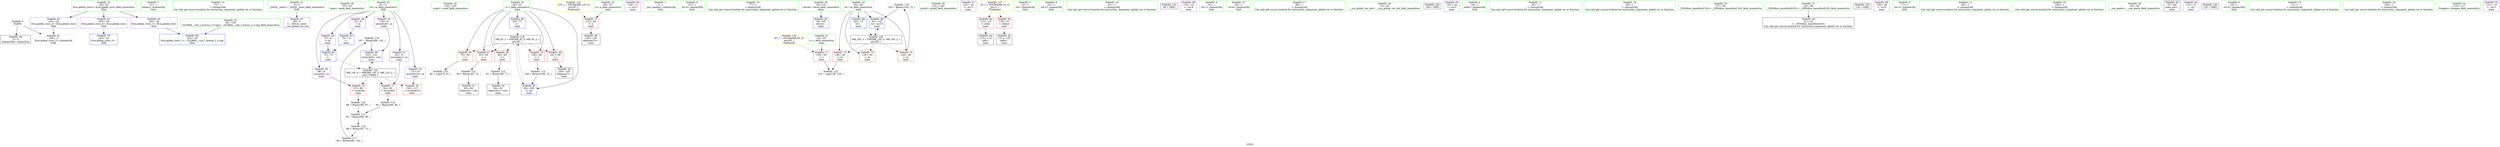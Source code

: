 digraph "SVFG" {
	label="SVFG";

	Node0x555a018bba20 [shape=record,color=grey,label="{NodeID: 0\nNullPtr}"];
	Node0x555a018bba20 -> Node0x555a018ceaf0[style=solid];
	Node0x555a018bba20 -> Node0x555a018d1f50[style=solid];
	Node0x555a018cc850 [shape=record,color=green,label="{NodeID: 7\n21\<--1\nstdout\<--dummyObj\nGlob }"];
	Node0x555a018cd470 [shape=record,color=green,label="{NodeID: 14\n75\<--1\n\<--dummyObj\nCan only get source location for instruction, argument, global var or function.}"];
	Node0x555a018cdae0 [shape=record,color=green,label="{NodeID: 21\n4\<--6\n_ZStL8__ioinit\<--_ZStL8__ioinit_field_insensitive\nGlob }"];
	Node0x555a018cdae0 -> Node0x555a018cf2a0[style=solid];
	Node0x555a018ce1e0 [shape=record,color=green,label="{NodeID: 28\n55\<--56\nmain\<--main_field_insensitive\n}"];
	Node0x555a018d48a0 [shape=record,color=grey,label="{NodeID: 118\n101 = Binary(99, 102, )\n}"];
	Node0x555a018d48a0 -> Node0x555a018d2390[style=solid];
	Node0x555a018ce7f0 [shape=record,color=green,label="{NodeID: 35\n124\<--125\nscanf\<--scanf_field_insensitive\n}"];
	Node0x555a018d8980 [shape=record,color=black,label="{NodeID: 125\nMR_6V_3 = PHI(MR_6V_4, MR_6V_2, )\npts\{61 \}\n}"];
	Node0x555a018d8980 -> Node0x555a018d12c0[style=dashed];
	Node0x555a018d8980 -> Node0x555a018d1390[style=dashed];
	Node0x555a018d8980 -> Node0x555a018d1460[style=dashed];
	Node0x555a018d8980 -> Node0x555a018d1530[style=dashed];
	Node0x555a018d8980 -> Node0x555a018d1600[style=dashed];
	Node0x555a018d8980 -> Node0x555a018d2460[style=dashed];
	Node0x555a018cee90 [shape=record,color=black,label="{NodeID: 42\n92\<--91\nidxprom2\<--sub1\nmain\n}"];
	Node0x555a018da250 [shape=record,color=yellow,style=double,label="{NodeID: 132\n12V_1 = ENCHI(MR_12V_0)\npts\{67 \}\nFun[main]}"];
	Node0x555a018da250 -> Node0x555a018d1a10[style=dashed];
	Node0x555a018d0460 [shape=record,color=purple,label="{NodeID: 49\n73\<--8\n\<--m\nmain\n}"];
	Node0x555a018d0460 -> Node0x555a018d21f0[style=solid];
	Node0x555a018d0a10 [shape=record,color=purple,label="{NodeID: 56\n119\<--17\n\<--.str.2\nmain\n}"];
	Node0x555a018d1020 [shape=record,color=purple,label="{NodeID: 63\n165\<--28\nllvm.global_ctors_2\<--llvm.global_ctors\nGlob }"];
	Node0x555a018d1020 -> Node0x555a018d1f50[style=solid];
	Node0x555a018d1600 [shape=record,color=red,label="{NodeID: 70\n108\<--60\n\<--i\nmain\n}"];
	Node0x555a018d1600 -> Node0x555a018d4420[style=solid];
	Node0x555a018d1bb0 [shape=record,color=red,label="{NodeID: 77\n94\<--93\n\<--arrayidx3\nmain\n}"];
	Node0x555a018d1bb0 -> Node0x555a018d42a0[style=solid];
	Node0x555a018d21f0 [shape=record,color=blue,label="{NodeID: 84\n73\<--75\n\<--\nmain\n}"];
	Node0x555a018d21f0 -> Node0x555a018d8e80[style=dashed];
	Node0x555a018bbc70 [shape=record,color=green,label="{NodeID: 1\n7\<--1\n__dso_handle\<--dummyObj\nGlob }"];
	Node0x555a018cd090 [shape=record,color=green,label="{NodeID: 8\n22\<--1\n.str.4\<--dummyObj\nGlob }"];
	Node0x555a018cd540 [shape=record,color=green,label="{NodeID: 15\n77\<--1\n\<--dummyObj\nCan only get source location for instruction, argument, global var or function.}"];
	Node0x555a018cdbe0 [shape=record,color=green,label="{NodeID: 22\n8\<--11\nm\<--m_field_insensitive\nGlob }"];
	Node0x555a018cdbe0 -> Node0x555a018d0390[style=solid];
	Node0x555a018cdbe0 -> Node0x555a018d0460[style=solid];
	Node0x555a018cdbe0 -> Node0x555a018d0530[style=solid];
	Node0x555a018cdbe0 -> Node0x555a018d0600[style=solid];
	Node0x555a018cdbe0 -> Node0x555a018d06d0[style=solid];
	Node0x555a018cdbe0 -> Node0x555a018d07a0[style=solid];
	Node0x555a018d3fa0 [shape=record,color=grey,label="{NodeID: 112\n91 = Binary(90, 77, )\n}"];
	Node0x555a018d3fa0 -> Node0x555a018cee90[style=solid];
	Node0x555a018ce2e0 [shape=record,color=green,label="{NodeID: 29\n58\<--59\nretval\<--retval_field_insensitive\nmain\n}"];
	Node0x555a018ce2e0 -> Node0x555a018d2050[style=solid];
	Node0x555a018d4a20 [shape=record,color=grey,label="{NodeID: 119\n145 = Binary(144, 72, )\n}"];
	Node0x555a018d4a20 -> Node0x555a018d2600[style=solid];
	Node0x555a018ce8f0 [shape=record,color=green,label="{NodeID: 36\n141\<--142\nprintf\<--printf_field_insensitive\n}"];
	Node0x555a018d8e80 [shape=record,color=black,label="{NodeID: 126\nMR_14V_4 = PHI(MR_14V_5, MR_14V_3, )\npts\{110000 \}\n}"];
	Node0x555a018d8e80 -> Node0x555a018d1ae0[style=dashed];
	Node0x555a018d8e80 -> Node0x555a018d1bb0[style=dashed];
	Node0x555a018d8e80 -> Node0x555a018d1c80[style=dashed];
	Node0x555a018d8e80 -> Node0x555a018d2390[style=dashed];
	Node0x555a018cef60 [shape=record,color=black,label="{NodeID: 43\n104\<--103\nidxprom7\<--\nmain\n}"];
	Node0x555a018d0530 [shape=record,color=purple,label="{NodeID: 50\n86\<--8\narrayidx\<--m\nmain\n}"];
	Node0x555a018d0530 -> Node0x555a018d1ae0[style=solid];
	Node0x555a018d0ae0 [shape=record,color=purple,label="{NodeID: 57\n120\<--19\n\<--.str.3\nmain\n}"];
	Node0x555a018d1120 [shape=record,color=red,label="{NodeID: 64\n112\<--16\n\<--stdin\nmain\n}"];
	Node0x555a018d1120 -> Node0x555a018cf030[style=solid];
	Node0x555a018d16d0 [shape=record,color=red,label="{NodeID: 71\n129\<--62\n\<--t\nmain\n}"];
	Node0x555a018d16d0 -> Node0x555a018d4ea0[style=solid];
	Node0x555a018d1c80 [shape=record,color=red,label="{NodeID: 78\n138\<--137\n\<--arrayidx16\nmain\n}"];
	Node0x555a018d22c0 [shape=record,color=blue,label="{NodeID: 85\n60\<--77\ni\<--\nmain\n}"];
	Node0x555a018d22c0 -> Node0x555a018d8980[style=dashed];
	Node0x555a018bbab0 [shape=record,color=green,label="{NodeID: 2\n12\<--1\n.str\<--dummyObj\nGlob }"];
	Node0x555a018cd120 [shape=record,color=green,label="{NodeID: 9\n24\<--1\n.str.5\<--dummyObj\nGlob }"];
	Node0x555a018cd610 [shape=record,color=green,label="{NodeID: 16\n81\<--1\n\<--dummyObj\nCan only get source location for instruction, argument, global var or function.}"];
	Node0x555a018cdce0 [shape=record,color=green,label="{NodeID: 23\n28\<--32\nllvm.global_ctors\<--llvm.global_ctors_field_insensitive\nGlob }"];
	Node0x555a018cdce0 -> Node0x555a018d0e20[style=solid];
	Node0x555a018cdce0 -> Node0x555a018d0f20[style=solid];
	Node0x555a018cdce0 -> Node0x555a018d1020[style=solid];
	Node0x555a018d4120 [shape=record,color=grey,label="{NodeID: 113\n97 = Binary(88, 95, )\n}"];
	Node0x555a018d4120 -> Node0x555a018d45a0[style=solid];
	Node0x555a018ce3b0 [shape=record,color=green,label="{NodeID: 30\n60\<--61\ni\<--i_field_insensitive\nmain\n}"];
	Node0x555a018ce3b0 -> Node0x555a018d12c0[style=solid];
	Node0x555a018ce3b0 -> Node0x555a018d1390[style=solid];
	Node0x555a018ce3b0 -> Node0x555a018d1460[style=solid];
	Node0x555a018ce3b0 -> Node0x555a018d1530[style=solid];
	Node0x555a018ce3b0 -> Node0x555a018d1600[style=solid];
	Node0x555a018ce3b0 -> Node0x555a018d22c0[style=solid];
	Node0x555a018ce3b0 -> Node0x555a018d2460[style=solid];
	Node0x555a018d4ba0 [shape=record,color=grey,label="{NodeID: 120\n88 = Binary(89, 87, )\n}"];
	Node0x555a018d4ba0 -> Node0x555a018d4120[style=solid];
	Node0x555a018ce9f0 [shape=record,color=green,label="{NodeID: 37\n30\<--159\n_GLOBAL__sub_I_averza_2_0.cpp\<--_GLOBAL__sub_I_averza_2_0.cpp_field_insensitive\n}"];
	Node0x555a018ce9f0 -> Node0x555a018d1e50[style=solid];
	Node0x555a018d9380 [shape=record,color=yellow,style=double,label="{NodeID: 127\n2V_1 = ENCHI(MR_2V_0)\npts\{1 \}\nFun[main]}"];
	Node0x555a018d9380 -> Node0x555a018d1120[style=dashed];
	Node0x555a018d9380 -> Node0x555a018d11f0[style=dashed];
	Node0x555a018cf030 [shape=record,color=black,label="{NodeID: 44\n115\<--112\ncall\<--\nmain\n}"];
	Node0x555a018d0600 [shape=record,color=purple,label="{NodeID: 51\n93\<--8\narrayidx3\<--m\nmain\n}"];
	Node0x555a018d0600 -> Node0x555a018d1bb0[style=solid];
	Node0x555a01735480 [shape=record,color=black,label="{NodeID: 141\n40 = PHI()\n}"];
	Node0x555a018d0bb0 [shape=record,color=purple,label="{NodeID: 58\n122\<--22\n\<--.str.4\nmain\n}"];
	Node0x555a018d11f0 [shape=record,color=red,label="{NodeID: 65\n118\<--21\n\<--stdout\nmain\n}"];
	Node0x555a018d11f0 -> Node0x555a018cf100[style=solid];
	Node0x555a018d17a0 [shape=record,color=red,label="{NodeID: 72\n128\<--64\n\<--te\nmain\n}"];
	Node0x555a018d17a0 -> Node0x555a018d4ea0[style=solid];
	Node0x555a018d1d50 [shape=record,color=blue,label="{NodeID: 79\n163\<--29\nllvm.global_ctors_0\<--\nGlob }"];
	Node0x555a018d2390 [shape=record,color=blue,label="{NodeID: 86\n105\<--101\narrayidx8\<--rem\nmain\n}"];
	Node0x555a018d2390 -> Node0x555a018d8e80[style=dashed];
	Node0x555a018bbb40 [shape=record,color=green,label="{NodeID: 3\n14\<--1\n.str.1\<--dummyObj\nGlob }"];
	Node0x555a018cd1b0 [shape=record,color=green,label="{NodeID: 10\n26\<--1\n.str.6\<--dummyObj\nGlob }"];
	Node0x555a018cd6e0 [shape=record,color=green,label="{NodeID: 17\n89\<--1\n\<--dummyObj\nCan only get source location for instruction, argument, global var or function.}"];
	Node0x555a018cdde0 [shape=record,color=green,label="{NodeID: 24\n33\<--34\n__cxx_global_var_init\<--__cxx_global_var_init_field_insensitive\n}"];
	Node0x555a018d42a0 [shape=record,color=grey,label="{NodeID: 114\n95 = Binary(96, 94, )\n}"];
	Node0x555a018d42a0 -> Node0x555a018d4120[style=solid];
	Node0x555a018ce480 [shape=record,color=green,label="{NodeID: 31\n62\<--63\nt\<--t_field_insensitive\nmain\n}"];
	Node0x555a018ce480 -> Node0x555a018d16d0[style=solid];
	Node0x555a018d4d20 [shape=record,color=grey,label="{NodeID: 121\n84 = Binary(83, 72, )\n}"];
	Node0x555a018d4d20 -> Node0x555a018cedc0[style=solid];
	Node0x555a018ceaf0 [shape=record,color=black,label="{NodeID: 38\n2\<--3\ndummyVal\<--dummyVal\n}"];
	Node0x555a018cf100 [shape=record,color=black,label="{NodeID: 45\n121\<--118\ncall9\<--\nmain\n}"];
	Node0x555a018d06d0 [shape=record,color=purple,label="{NodeID: 52\n105\<--8\narrayidx8\<--m\nmain\n}"];
	Node0x555a018d06d0 -> Node0x555a018d2390[style=solid];
	Node0x555a018de440 [shape=record,color=black,label="{NodeID: 142\n140 = PHI()\n}"];
	Node0x555a018d0c80 [shape=record,color=purple,label="{NodeID: 59\n132\<--24\n\<--.str.5\nmain\n}"];
	Node0x555a018d12c0 [shape=record,color=red,label="{NodeID: 66\n79\<--60\n\<--i\nmain\n}"];
	Node0x555a018d12c0 -> Node0x555a018d5020[style=solid];
	Node0x555a018d1870 [shape=record,color=red,label="{NodeID: 73\n134\<--64\n\<--te\nmain\n}"];
	Node0x555a018d1e50 [shape=record,color=blue,label="{NodeID: 80\n164\<--30\nllvm.global_ctors_1\<--_GLOBAL__sub_I_averza_2_0.cpp\nGlob }"];
	Node0x555a018d2460 [shape=record,color=blue,label="{NodeID: 87\n60\<--109\ni\<--inc\nmain\n}"];
	Node0x555a018d2460 -> Node0x555a018d8980[style=dashed];
	Node0x555a018cc6a0 [shape=record,color=green,label="{NodeID: 4\n16\<--1\nstdin\<--dummyObj\nGlob }"];
	Node0x555a018cd240 [shape=record,color=green,label="{NodeID: 11\n29\<--1\n\<--dummyObj\nCan only get source location for instruction, argument, global var or function.}"];
	Node0x555a018cd7e0 [shape=record,color=green,label="{NodeID: 18\n96\<--1\n\<--dummyObj\nCan only get source location for instruction, argument, global var or function.}"];
	Node0x555a018cdee0 [shape=record,color=green,label="{NodeID: 25\n37\<--38\n_ZNSt8ios_base4InitC1Ev\<--_ZNSt8ios_base4InitC1Ev_field_insensitive\n}"];
	Node0x555a018d4420 [shape=record,color=grey,label="{NodeID: 115\n109 = Binary(108, 72, )\n}"];
	Node0x555a018d4420 -> Node0x555a018d2460[style=solid];
	Node0x555a018ce550 [shape=record,color=green,label="{NodeID: 32\n64\<--65\nte\<--te_field_insensitive\nmain\n}"];
	Node0x555a018ce550 -> Node0x555a018d17a0[style=solid];
	Node0x555a018ce550 -> Node0x555a018d1870[style=solid];
	Node0x555a018ce550 -> Node0x555a018d1940[style=solid];
	Node0x555a018ce550 -> Node0x555a018d2530[style=solid];
	Node0x555a018ce550 -> Node0x555a018d2600[style=solid];
	Node0x555a018d4ea0 [shape=record,color=grey,label="{NodeID: 122\n130 = cmp(128, 129, )\n}"];
	Node0x555a018cebf0 [shape=record,color=black,label="{NodeID: 39\n41\<--42\n\<--_ZNSt8ios_base4InitD1Ev\nCan only get source location for instruction, argument, global var or function.}"];
	Node0x555a018cf1d0 [shape=record,color=black,label="{NodeID: 46\n136\<--135\nidxprom15\<--\nmain\n}"];
	Node0x555a018d07a0 [shape=record,color=purple,label="{NodeID: 53\n137\<--8\narrayidx16\<--m\nmain\n}"];
	Node0x555a018d07a0 -> Node0x555a018d1c80[style=solid];
	Node0x555a018de540 [shape=record,color=black,label="{NodeID: 143\n123 = PHI()\n}"];
	Node0x555a018d0d50 [shape=record,color=purple,label="{NodeID: 60\n139\<--26\n\<--.str.6\nmain\n}"];
	Node0x555a018d1390 [shape=record,color=red,label="{NodeID: 67\n83\<--60\n\<--i\nmain\n}"];
	Node0x555a018d1390 -> Node0x555a018d4d20[style=solid];
	Node0x555a018d1940 [shape=record,color=red,label="{NodeID: 74\n144\<--64\n\<--te\nmain\n}"];
	Node0x555a018d1940 -> Node0x555a018d4a20[style=solid];
	Node0x555a018d1f50 [shape=record,color=blue, style = dotted,label="{NodeID: 81\n165\<--3\nllvm.global_ctors_2\<--dummyVal\nGlob }"];
	Node0x555a018d2530 [shape=record,color=blue,label="{NodeID: 88\n64\<--72\nte\<--\nmain\n}"];
	Node0x555a018d2530 -> Node0x555a018d8480[style=dashed];
	Node0x555a018cc730 [shape=record,color=green,label="{NodeID: 5\n17\<--1\n.str.2\<--dummyObj\nGlob }"];
	Node0x555a018cd2d0 [shape=record,color=green,label="{NodeID: 12\n69\<--1\n\<--dummyObj\nCan only get source location for instruction, argument, global var or function.}"];
	Node0x555a018cd8e0 [shape=record,color=green,label="{NodeID: 19\n100\<--1\n\<--dummyObj\nCan only get source location for instruction, argument, global var or function.}"];
	Node0x555a018cdfe0 [shape=record,color=green,label="{NodeID: 26\n43\<--44\n__cxa_atexit\<--__cxa_atexit_field_insensitive\n}"];
	Node0x555a018d45a0 [shape=record,color=grey,label="{NodeID: 116\n98 = Binary(97, 72, )\n}"];
	Node0x555a018d45a0 -> Node0x555a018d4720[style=solid];
	Node0x555a018ce620 [shape=record,color=green,label="{NodeID: 33\n66\<--67\nn\<--n_field_insensitive\nmain\n}"];
	Node0x555a018ce620 -> Node0x555a018d1a10[style=solid];
	Node0x555a018d5020 [shape=record,color=grey,label="{NodeID: 123\n80 = cmp(79, 81, )\n}"];
	Node0x555a018cecf0 [shape=record,color=black,label="{NodeID: 40\n57\<--69\nmain_ret\<--\nmain\n}"];
	Node0x555a018da090 [shape=record,color=yellow,style=double,label="{NodeID: 130\n8V_1 = ENCHI(MR_8V_0)\npts\{63 \}\nFun[main]}"];
	Node0x555a018da090 -> Node0x555a018d16d0[style=dashed];
	Node0x555a018cf2a0 [shape=record,color=purple,label="{NodeID: 47\n39\<--4\n\<--_ZStL8__ioinit\n__cxx_global_var_init\n}"];
	Node0x555a018d0870 [shape=record,color=purple,label="{NodeID: 54\n113\<--12\n\<--.str\nmain\n}"];
	Node0x555a018de640 [shape=record,color=black,label="{NodeID: 144\n133 = PHI()\n}"];
	Node0x555a018d0e20 [shape=record,color=purple,label="{NodeID: 61\n163\<--28\nllvm.global_ctors_0\<--llvm.global_ctors\nGlob }"];
	Node0x555a018d0e20 -> Node0x555a018d1d50[style=solid];
	Node0x555a018d1460 [shape=record,color=red,label="{NodeID: 68\n90\<--60\n\<--i\nmain\n}"];
	Node0x555a018d1460 -> Node0x555a018d3fa0[style=solid];
	Node0x555a018d1a10 [shape=record,color=red,label="{NodeID: 75\n135\<--66\n\<--n\nmain\n}"];
	Node0x555a018d1a10 -> Node0x555a018cf1d0[style=solid];
	Node0x555a018d2050 [shape=record,color=blue,label="{NodeID: 82\n58\<--69\nretval\<--\nmain\n}"];
	Node0x555a018d2600 [shape=record,color=blue,label="{NodeID: 89\n64\<--145\nte\<--inc19\nmain\n}"];
	Node0x555a018d2600 -> Node0x555a018d8480[style=dashed];
	Node0x555a018cc7c0 [shape=record,color=green,label="{NodeID: 6\n19\<--1\n.str.3\<--dummyObj\nGlob }"];
	Node0x555a018cd3a0 [shape=record,color=green,label="{NodeID: 13\n72\<--1\n\<--dummyObj\nCan only get source location for instruction, argument, global var or function.}"];
	Node0x555a018cd9e0 [shape=record,color=green,label="{NodeID: 20\n102\<--1\n\<--dummyObj\nCan only get source location for instruction, argument, global var or function.}"];
	Node0x555a018ce0e0 [shape=record,color=green,label="{NodeID: 27\n42\<--48\n_ZNSt8ios_base4InitD1Ev\<--_ZNSt8ios_base4InitD1Ev_field_insensitive\n}"];
	Node0x555a018ce0e0 -> Node0x555a018cebf0[style=solid];
	Node0x555a018d4720 [shape=record,color=grey,label="{NodeID: 117\n99 = Binary(98, 100, )\n}"];
	Node0x555a018d4720 -> Node0x555a018d48a0[style=solid];
	Node0x555a018ce6f0 [shape=record,color=green,label="{NodeID: 34\n116\<--117\nfreopen\<--freopen_field_insensitive\n}"];
	Node0x555a018d8480 [shape=record,color=black,label="{NodeID: 124\nMR_10V_3 = PHI(MR_10V_4, MR_10V_2, )\npts\{65 \}\n}"];
	Node0x555a018d8480 -> Node0x555a018d17a0[style=dashed];
	Node0x555a018d8480 -> Node0x555a018d1870[style=dashed];
	Node0x555a018d8480 -> Node0x555a018d1940[style=dashed];
	Node0x555a018d8480 -> Node0x555a018d2600[style=dashed];
	Node0x555a018cedc0 [shape=record,color=black,label="{NodeID: 41\n85\<--84\nidxprom\<--sub\nmain\n}"];
	Node0x555a018d0390 [shape=record,color=purple,label="{NodeID: 48\n70\<--8\n\<--m\nmain\n}"];
	Node0x555a018d0390 -> Node0x555a018d2120[style=solid];
	Node0x555a018d0940 [shape=record,color=purple,label="{NodeID: 55\n114\<--14\n\<--.str.1\nmain\n}"];
	Node0x555a018d0f20 [shape=record,color=purple,label="{NodeID: 62\n164\<--28\nllvm.global_ctors_1\<--llvm.global_ctors\nGlob }"];
	Node0x555a018d0f20 -> Node0x555a018d1e50[style=solid];
	Node0x555a018d1530 [shape=record,color=red,label="{NodeID: 69\n103\<--60\n\<--i\nmain\n}"];
	Node0x555a018d1530 -> Node0x555a018cef60[style=solid];
	Node0x555a018d1ae0 [shape=record,color=red,label="{NodeID: 76\n87\<--86\n\<--arrayidx\nmain\n}"];
	Node0x555a018d1ae0 -> Node0x555a018d4ba0[style=solid];
	Node0x555a018d2120 [shape=record,color=blue,label="{NodeID: 83\n70\<--72\n\<--\nmain\n}"];
	Node0x555a018d2120 -> Node0x555a018d21f0[style=dashed];
}
